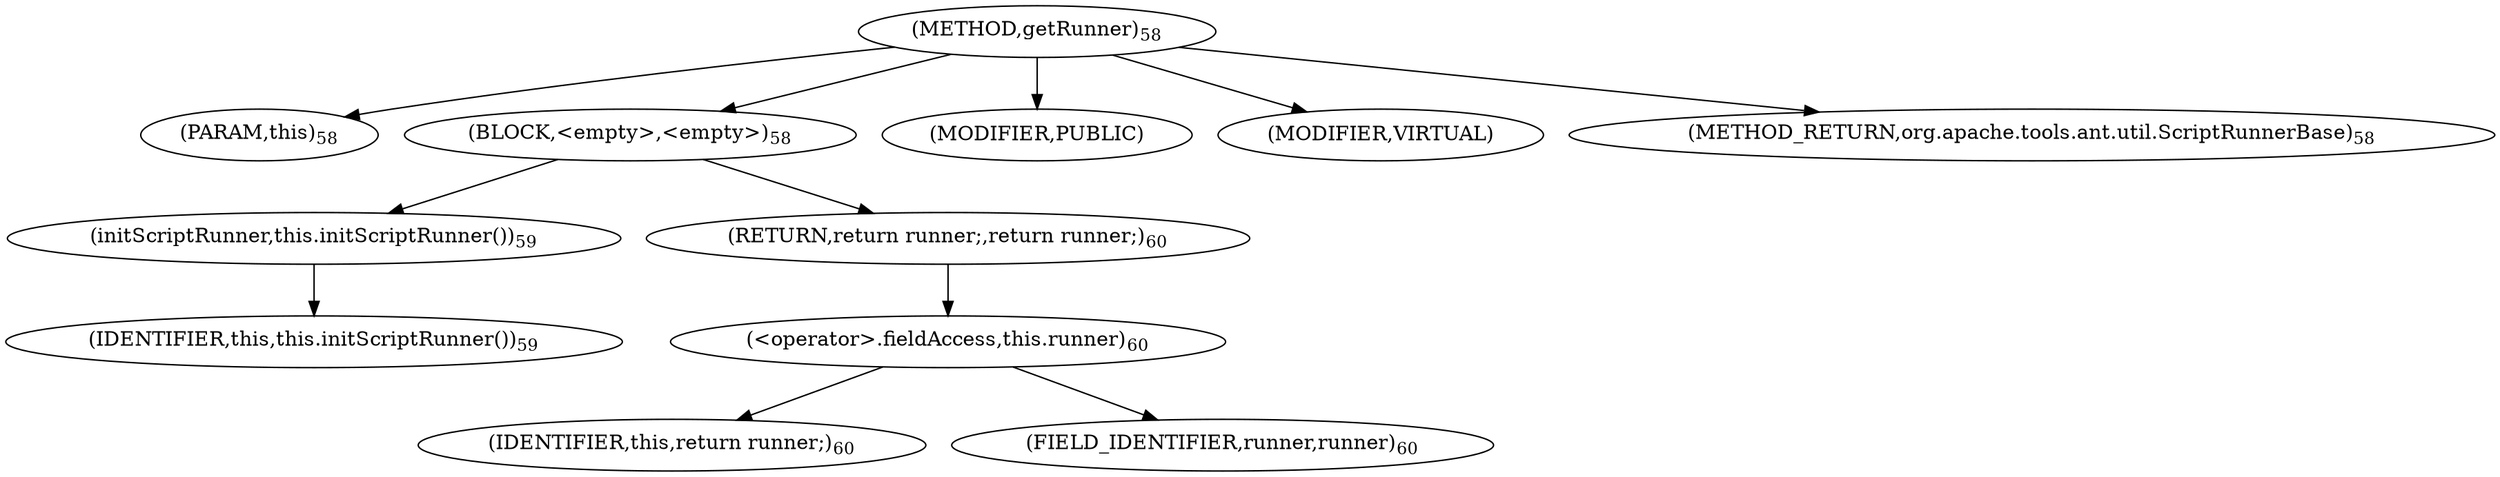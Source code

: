 digraph "getRunner" {  
"42" [label = <(METHOD,getRunner)<SUB>58</SUB>> ]
"6" [label = <(PARAM,this)<SUB>58</SUB>> ]
"43" [label = <(BLOCK,&lt;empty&gt;,&lt;empty&gt;)<SUB>58</SUB>> ]
"44" [label = <(initScriptRunner,this.initScriptRunner())<SUB>59</SUB>> ]
"5" [label = <(IDENTIFIER,this,this.initScriptRunner())<SUB>59</SUB>> ]
"45" [label = <(RETURN,return runner;,return runner;)<SUB>60</SUB>> ]
"46" [label = <(&lt;operator&gt;.fieldAccess,this.runner)<SUB>60</SUB>> ]
"47" [label = <(IDENTIFIER,this,return runner;)<SUB>60</SUB>> ]
"48" [label = <(FIELD_IDENTIFIER,runner,runner)<SUB>60</SUB>> ]
"49" [label = <(MODIFIER,PUBLIC)> ]
"50" [label = <(MODIFIER,VIRTUAL)> ]
"51" [label = <(METHOD_RETURN,org.apache.tools.ant.util.ScriptRunnerBase)<SUB>58</SUB>> ]
  "42" -> "6" 
  "42" -> "43" 
  "42" -> "49" 
  "42" -> "50" 
  "42" -> "51" 
  "43" -> "44" 
  "43" -> "45" 
  "44" -> "5" 
  "45" -> "46" 
  "46" -> "47" 
  "46" -> "48" 
}
